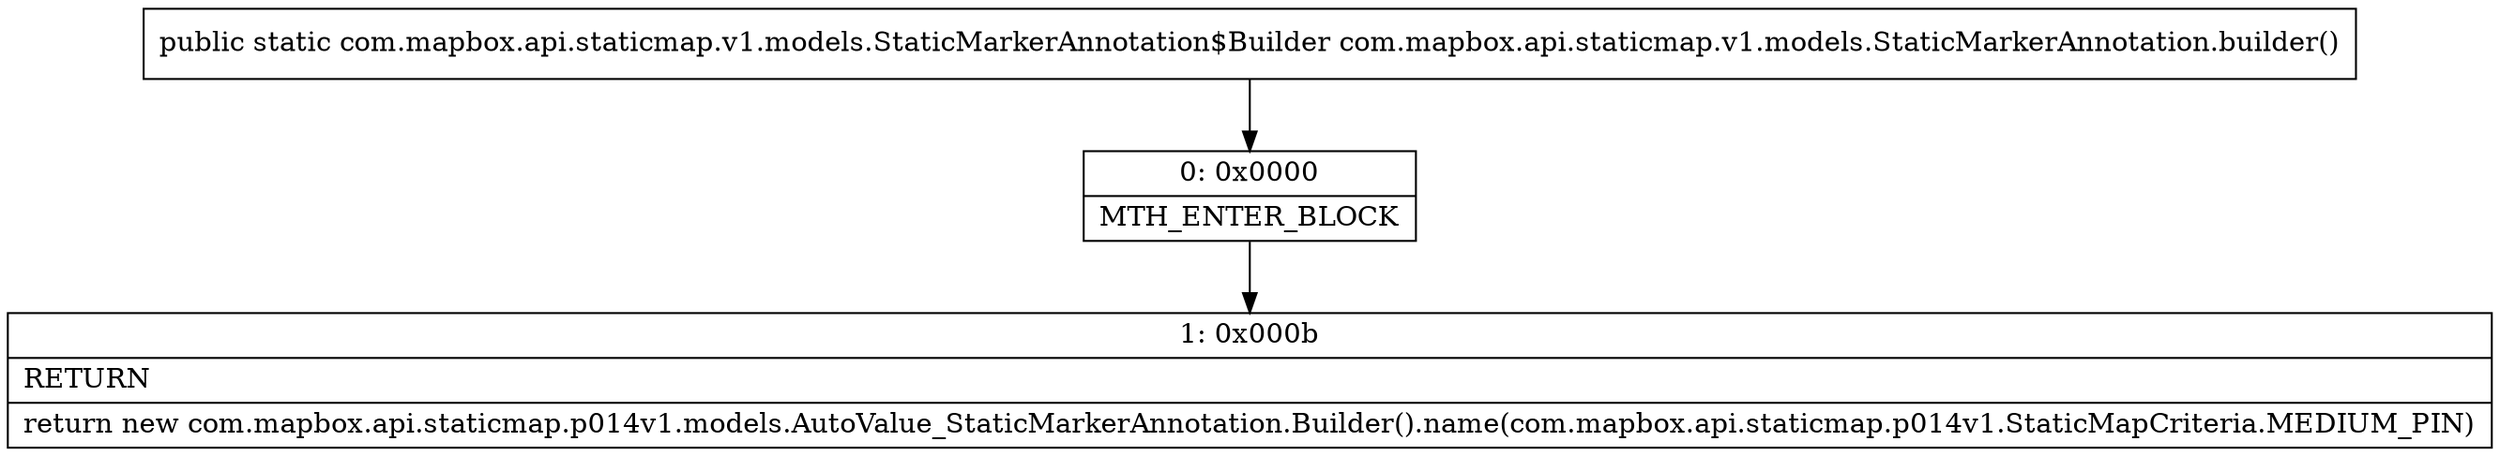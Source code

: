 digraph "CFG forcom.mapbox.api.staticmap.v1.models.StaticMarkerAnnotation.builder()Lcom\/mapbox\/api\/staticmap\/v1\/models\/StaticMarkerAnnotation$Builder;" {
Node_0 [shape=record,label="{0\:\ 0x0000|MTH_ENTER_BLOCK\l}"];
Node_1 [shape=record,label="{1\:\ 0x000b|RETURN\l|return new com.mapbox.api.staticmap.p014v1.models.AutoValue_StaticMarkerAnnotation.Builder().name(com.mapbox.api.staticmap.p014v1.StaticMapCriteria.MEDIUM_PIN)\l}"];
MethodNode[shape=record,label="{public static com.mapbox.api.staticmap.v1.models.StaticMarkerAnnotation$Builder com.mapbox.api.staticmap.v1.models.StaticMarkerAnnotation.builder() }"];
MethodNode -> Node_0;
Node_0 -> Node_1;
}


